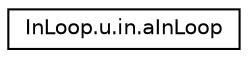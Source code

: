 digraph "Graphical Class Hierarchy"
{
 // LATEX_PDF_SIZE
  edge [fontname="Helvetica",fontsize="10",labelfontname="Helvetica",labelfontsize="10"];
  node [fontname="Helvetica",fontsize="10",shape=record];
  rankdir="LR";
  Node0 [label="InLoop.u.in.aInLoop",height=0.2,width=0.4,color="black", fillcolor="white", style="filled",URL="$db/d1b/sqlite3_8c.html#de/dbd/structWhereLevel_1_1InLoop_8u_8in_8aInLoop",tooltip=" "];
}
